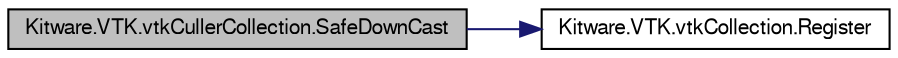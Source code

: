 digraph G
{
  bgcolor="transparent";
  edge [fontname="FreeSans",fontsize="10",labelfontname="FreeSans",labelfontsize="10"];
  node [fontname="FreeSans",fontsize="10",shape=record];
  rankdir="LR";
  Node1 [label="Kitware.VTK.vtkCullerCollection.SafeDownCast",height=0.2,width=0.4,color="black", fillcolor="grey75", style="filled" fontcolor="black"];
  Node1 -> Node2 [color="midnightblue",fontsize="10",style="solid",fontname="FreeSans"];
  Node2 [label="Kitware.VTK.vtkCollection.Register",height=0.2,width=0.4,color="black",URL="$class_kitware_1_1_v_t_k_1_1vtk_collection.html#a9dd68d7355d13c8d924c8a72988ead0f",tooltip="Participate in garbage collection."];
}
